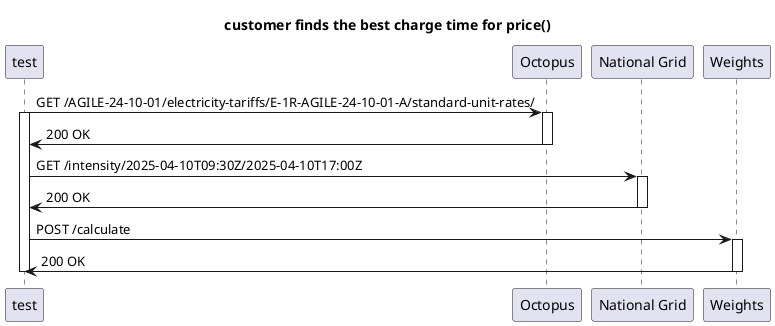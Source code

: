 @startuml
title customer finds the best charge time for price()
participant "test"
participant "Octopus"
participant "National Grid"
participant "Weights"
"test" -> "Octopus": GET /AGILE-24-10-01/electricity-tariffs/E-1R-AGILE-24-10-01-A/standard-unit-rates/
activate "test"
activate "Octopus"
"Octopus" -> "test": 200 OK
deactivate "Octopus"

"test" -> "National Grid": GET /intensity/2025-04-10T09:30Z/2025-04-10T17:00Z

activate "National Grid"
"National Grid" -> "test": 200 OK
deactivate "National Grid"

"test" -> "Weights": POST /calculate

activate "Weights"
"Weights" -> "test": 200 OK
deactivate "Weights"
deactivate "test"
@enduml